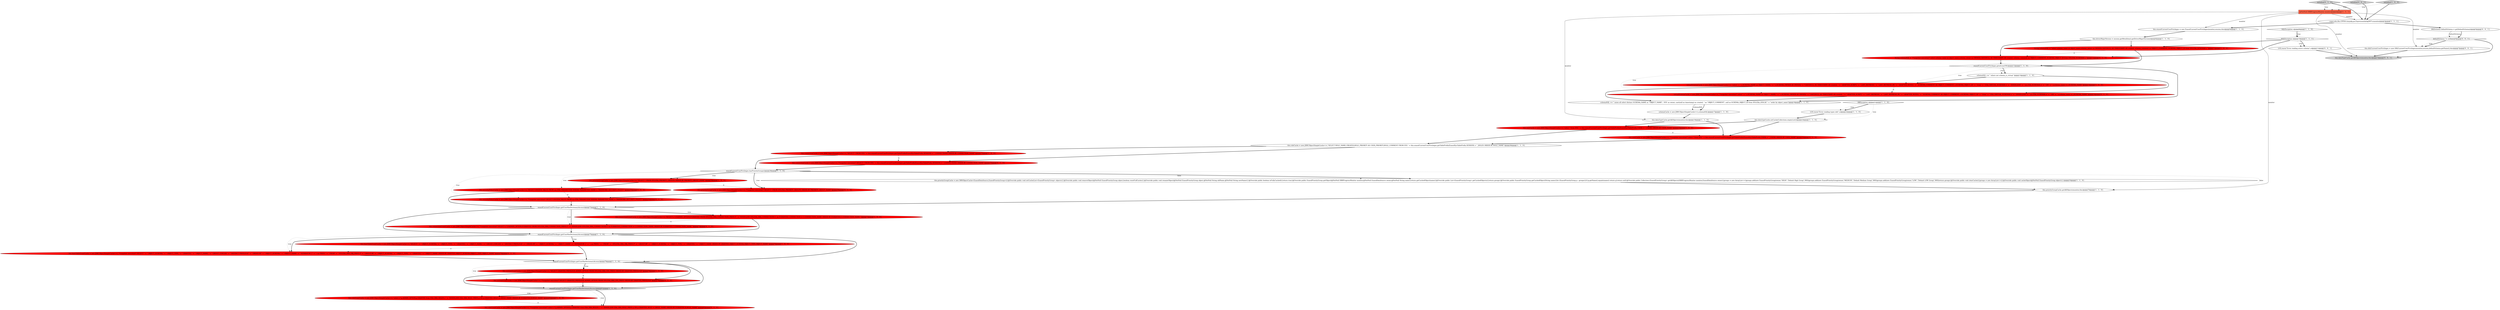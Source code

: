 digraph {
26 [style = filled, label = "LOG.warn(\"Error reading types info\",e)@@@22@@@['1', '1', '0']", fillcolor = white, shape = ellipse image = "AAA0AAABBB1BBB"];
44 [style = filled, label = "defaultSchema != null@@@6@@@['0', '0', '1']", fillcolor = white, shape = diamond image = "AAA0AAABBB3BBB"];
45 [style = filled, label = "this.db2CurrentUserPrivileges = new DB2CurrentUserPrivileges(monitor,session,defaultSchema.getName(),this)@@@7@@@['0', '0', '1']", fillcolor = white, shape = ellipse image = "AAA0AAABBB3BBB"];
40 [style = filled, label = "this.systemGrantCache = new JDBCObjectSimpleCache<>(,\"/*snapshot execution*/ SELECT GRANTEE,PRIVILEGE,ADMIN_OPTION FROM SYS.EXA_DBA_SYS_PRIVS ORDER BY GRANTEE,PRIVILEGE\")@@@79@@@['0', '1', '0']", fillcolor = red, shape = ellipse image = "AAA1AAABBB2BBB"];
0 [style = filled, label = "exasolCurrentUserPrivileges.getUserHasDictionaryAccess()@@@78@@@['1', '1', '0']", fillcolor = white, shape = diamond image = "AAA0AAABBB1BBB"];
33 [style = filled, label = "this.userCache = new JDBCObjectSimpleCache<>(,\"/*snapshot execution*/ select * from SYS.\" + this.exasolCurrentUserPrivileges.getTablePrefix(ExasolSysTablePrefix.USER) + \"_USERS ORDER BY USER_NAME\")@@@25@@@['0', '1', '0']", fillcolor = red, shape = ellipse image = "AAA1AAABBB2BBB"];
36 [style = filled, label = "virtualSchemaCache = new JDBCObjectSimpleCache<>(,\"/*snapshot execution*/ select\" + \" s.SCHEMA_NAME as OBJECT_NAME,\" + \" s.SCHEMA_OWNER AS OWNER,\" + \"CAST(NULL AS TIMESTAMP) AS created, \" + \" ADAPTER_SCRIPT,\" + \" LAST_REFRESH,\" + \" LAST_REFRESH_BY,\" + \" ADAPTER_NOTES,\" + \" SCHEMA_COMMENT AS OBJECT_COMMENT, s.SCHEMA_OBJECT_ID\" + \" from\" + \" EXA_VIRTUAL_SCHEMAS s\" + \" INNER JOIN\" + \" sys.EXA_SCHEMAS o\" + \" ON\" + \" o.schema_name = s.SCHEMA_NAME\")@@@14@@@['0', '1', '0']", fillcolor = red, shape = ellipse image = "AAA1AAABBB2BBB"];
25 [style = filled, label = "this.roleGrantCache = new JDBCObjectSimpleCache<>(,\"select r.*,p.ADMIN_OPTION,p.GRANTEE from EXA_DBA_ROLES r \" + \"INNER JOIN EXA_DBA_ROLE_PRIVS p ON p.GRANTED_ROLE = r.ROLE_NAME ORDER BY P.GRANTEE,R.ROLE_NAME\")@@@82@@@['1', '0', '0']", fillcolor = red, shape = ellipse image = "AAA1AAABBB1BBB"];
38 [style = filled, label = "initialize['0', '1', '0']", fillcolor = lightgray, shape = diamond image = "AAA0AAABBB2BBB"];
13 [style = filled, label = "DBException e@@@21@@@['1', '1', '0']", fillcolor = white, shape = diamond image = "AAA0AAABBB1BBB"];
29 [style = filled, label = "schemaSQL += \" where not schema_is_virtual \"@@@13@@@['1', '1', '0']", fillcolor = white, shape = ellipse image = "AAA0AAABBB1BBB"];
24 [style = filled, label = "exasolCurrentUserPrivileges.getUserHasDictionaryAccess()@@@81@@@['1', '1', '0']", fillcolor = lightgray, shape = diamond image = "AAA0AAABBB1BBB"];
22 [style = filled, label = "this.dataTypeCache.setCache(Collections.emptyList())@@@23@@@['1', '1', '0']", fillcolor = white, shape = ellipse image = "AAA0AAABBB1BBB"];
2 [style = filled, label = "exasolCurrentUserPrivileges.getUserHasDictionaryAccess()@@@72@@@['1', '1', '0']", fillcolor = white, shape = diamond image = "AAA0AAABBB1BBB"];
28 [style = filled, label = "this.priorityGroupCache = new DBSObjectCache<ExasolDataSource,ExasolPriorityGroup>(){@Override public void setCache(List<ExasolPriorityGroup> objects){}@Override public void removeObject(@NotNull ExasolPriorityGroup object,boolean resetFullCache){}@Override public void renameObject(@NotNull ExasolPriorityGroup object,@NotNull String oldName,@NotNull String newName){}@Override public boolean isFullyCached(){return true}@Override public ExasolPriorityGroup getObject(@NotNull DBRProgressMonitor monitor,@NotNull ExasolDataSource owner,@NotNull String name){return getCachedObject(name)}@Override public List<ExasolPriorityGroup> getCachedObjects(){return groups}@Override public ExasolPriorityGroup getCachedObject(String name){for (ExasolPriorityGroup p : groups){if (p.getName().equals(name)) return p}return null}@Override public Collection<ExasolPriorityGroup> getAllObjects(DBRProgressMonitor monitor,ExasolDataSource owner){groups = new ArrayList<>()groups.add(new ExasolPriorityGroup(owner,\"HIGH\",\"Default High Group\",900))groups.add(new ExasolPriorityGroup(owner,\"MEDIUM\",\"Default Medium Group\",900))groups.add(new ExasolPriorityGroup(owner,\"LOW\",\"Default LOW Group\",900))return groups}@Override public void clearCache(){groups = new ArrayList<>()}@Override public void cacheObject(@NotNull ExasolPriorityGroup object){}}@@@33@@@['1', '1', '0']", fillcolor = white, shape = ellipse image = "AAA0AAABBB1BBB"];
12 [style = filled, label = "@NotNull DBRProgressMonitor monitor@@@2@@@['1', '1', '1']", fillcolor = tomato, shape = box image = "AAA0AAABBB1BBB"];
23 [style = filled, label = "this.dataTypeCache.getAllObjects(monitor,this)@@@19@@@['1', '1', '0']", fillcolor = white, shape = ellipse image = "AAA0AAABBB1BBB"];
31 [style = filled, label = "this.connectionGrantCache = new JDBCObjectSimpleCache<>(,\"SELECT c.*,P.ADMIN_OPTION,P.GRANTEE FROM SYS.EXA_DBA_CONNECTION_PRIVS P \" + \"INNER JOIN SYS.EXA_DBA_CONNECTIONS C on P.GRANTED_CONNECTION = C.CONNECTION_NAME ORDER BY P.GRANTEE,C.CONNECTION_NAME \")@@@73@@@['1', '0', '0']", fillcolor = red, shape = ellipse image = "AAA1AAABBB1BBB"];
34 [style = filled, label = "this.connectionGrantCache = new JDBCObjectSimpleCache<>(,\"/*snapshot execution*/ SELECT c.*,P.ADMIN_OPTION,P.GRANTEE FROM SYS.EXA_DBA_CONNECTION_PRIVS P \" + \"INNER JOIN SYS.EXA_DBA_CONNECTIONS C on P.GRANTED_CONNECTION = C.CONNECTION_NAME ORDER BY P.GRANTEE,C.CONNECTION_NAME \")@@@73@@@['0', '1', '0']", fillcolor = red, shape = ellipse image = "AAA1AAABBB2BBB"];
39 [style = filled, label = "this.connectionCache = new JDBCObjectSimpleCache<>(,\"/*snapshot execution*/ SELECT * FROM SYS.\" + this.exasolCurrentUserPrivileges.getTablePrefix(ExasolSysTablePrefix.SESSION) + \"_CONNECTIONS ORDER BY CONNECTION_NAME\")@@@27@@@['0', '1', '0']", fillcolor = red, shape = ellipse image = "AAA1AAABBB2BBB"];
41 [style = filled, label = "this.securityPolicyCache = new JDBCObjectSimpleCache<>(,\"/*snapshot execution*/ SELECT SYSTEM_VALUE FROM sys.EXA_PARAMETERS WHERE PARAMETER_NAME = 'PASSWORD_SECURITY_POLICY'\")@@@30@@@['0', '1', '0']", fillcolor = red, shape = ellipse image = "AAA1AAABBB2BBB"];
27 [style = filled, label = "exasolCurrentUserPrivileges.getatLeastV6()@@@12@@@['1', '1', '0']", fillcolor = white, shape = diamond image = "AAA0AAABBB1BBB"];
32 [style = filled, label = "this.priorityGroupCache = new JDBCObjectSimpleCache<>(,\"SELECT * FROM SYS.EXA_PRIORITY_GROUPS ORDER BY PRIORITY_GROUP_NAME\")@@@29@@@['1', '0', '0']", fillcolor = red, shape = ellipse image = "AAA1AAABBB1BBB"];
21 [style = filled, label = "this.userCache = new JDBCObjectSimpleCache<>(,\"select * from SYS.\" + this.exasolCurrentUserPrivileges.getTablePrefix(ExasolSysTablePrefix.USER) + \"_USERS ORDER BY USER_NAME\")@@@25@@@['1', '0', '0']", fillcolor = red, shape = ellipse image = "AAA1AAABBB1BBB"];
43 [style = filled, label = "this.priorityGroupCache = new JDBCObjectSimpleCache<>(,\"/*snapshot execution*/ SELECT * FROM SYS.EXA_PRIORITY_GROUPS ORDER BY PRIORITY_GROUP_NAME\")@@@29@@@['0', '1', '0']", fillcolor = red, shape = ellipse image = "AAA1AAABBB2BBB"];
11 [style = filled, label = "SQLException e@@@10@@@['1', '1', '1']", fillcolor = white, shape = diamond image = "AAA0AAABBB1BBB"];
48 [style = filled, label = "DB2Schema defaultSchema = getDefaultSchema()@@@5@@@['0', '0', '1']", fillcolor = white, shape = ellipse image = "AAA0AAABBB3BBB"];
8 [style = filled, label = "this.systemGrantCache = new JDBCObjectSimpleCache<>(,\"SELECT GRANTEE,PRIVILEGE,ADMIN_OPTION FROM SYS.EXA_DBA_SYS_PRIVS ORDER BY GRANTEE,PRIVILEGE\")@@@79@@@['1', '0', '0']", fillcolor = red, shape = ellipse image = "AAA1AAABBB1BBB"];
3 [style = filled, label = "exasolCurrentUserPrivileges.hasPriorityGroups()@@@28@@@['1', '1', '0']", fillcolor = white, shape = diamond image = "AAA0AAABBB1BBB"];
30 [style = filled, label = "this.securityPolicyCache = new JDBCObjectSimpleCache<>(,\"SELECT SYSTEM_VALUE FROM sys.EXA_PARAMETERS WHERE PARAMETER_NAME = 'PASSWORD_SECURITY_POLICY'\")@@@30@@@['1', '0', '0']", fillcolor = red, shape = ellipse image = "AAA1AAABBB1BBB"];
15 [style = filled, label = "this.baseTableGrantCache = new JDBCObjectSimpleCache<>(,\"SELECT \" + \" OBJECT_SCHEMA,\" + \" OBJECT_TYPE,\" + \" GRANTEE,\" + \" OBJECT_NAME,\" + \" GROUP_CONCAT(\" + \" DISTINCT PRIVILEGE\" + \" ORDER BY\" + \" OBJECT_SCHEMA,\" + \" OBJECT_NAME\" + \" SEPARATOR '|'\" + \" ) as PRIVS \" + \" FROM\" + \" SYS.EXA_DBA_OBJ_PRIVS P\" + \" GROUP BY\" + \" OBJECT_SCHEMA,\" + \" OBJECT_TYPE,\" + \" GRANTEE,\" + \" OBJECT_NAME ORDER BY GRANTEE,OBJECT_SCHEMA,OBJECT_TYPE,OBJECT_NAME\")@@@76@@@['1', '0', '0']", fillcolor = red, shape = ellipse image = "AAA1AAABBB1BBB"];
37 [style = filled, label = "this.baseTableGrantCache = new JDBCObjectSimpleCache<>(,\"/*snapshot execution*/ SELECT \" + \" OBJECT_SCHEMA,\" + \" OBJECT_TYPE,\" + \" GRANTEE,\" + \" OBJECT_NAME,\" + \" GROUP_CONCAT(\" + \" DISTINCT PRIVILEGE\" + \" ORDER BY\" + \" OBJECT_SCHEMA,\" + \" OBJECT_NAME\" + \" SEPARATOR '|'\" + \" ) as PRIVS \" + \" FROM\" + \" SYS.EXA_DBA_OBJ_PRIVS P\" + \" GROUP BY\" + \" OBJECT_SCHEMA,\" + \" OBJECT_TYPE,\" + \" GRANTEE,\" + \" OBJECT_NAME ORDER BY GRANTEE,OBJECT_SCHEMA,OBJECT_TYPE,OBJECT_NAME\")@@@76@@@['0', '1', '0']", fillcolor = red, shape = ellipse image = "AAA1AAABBB2BBB"];
46 [style = filled, label = "this.dataTypeCache.getAllObjects(monitor,this)@@@14@@@['0', '0', '1']", fillcolor = lightgray, shape = ellipse image = "AAA0AAABBB3BBB"];
1 [style = filled, label = "initialize['1', '0', '0']", fillcolor = lightgray, shape = diamond image = "AAA0AAABBB1BBB"];
47 [style = filled, label = "initialize['0', '0', '1']", fillcolor = lightgray, shape = diamond image = "AAA0AAABBB3BBB"];
19 [style = filled, label = "this.exasolCurrentUserPrivileges = new ExasolCurrentUserPrivileges(monitor,session,this)@@@5@@@['1', '1', '0']", fillcolor = white, shape = ellipse image = "AAA0AAABBB1BBB"];
20 [style = filled, label = "schemaCache = new JDBCObjectSimpleCache<>(,schemaSQL)@@@17@@@['1', '1', '0']", fillcolor = white, shape = ellipse image = "AAA0AAABBB1BBB"];
5 [style = filled, label = "SQLException e@@@8@@@['1', '1', '0']", fillcolor = white, shape = diamond image = "AAA0AAABBB1BBB"];
6 [style = filled, label = "String schemaSQL = \"select schema_name as object_name,schema_owner as OWNER,CAST(NULL AS TIMESTAMP) AS created, schema_comment as OBJECT_COMMENT, SCHEMA_OBJECT_ID from SYS.EXA_SCHEMAS s \"@@@11@@@['1', '0', '0']", fillcolor = red, shape = ellipse image = "AAA1AAABBB1BBB"];
42 [style = filled, label = "this.roleGrantCache = new JDBCObjectSimpleCache<>(,\"/*snapshot execution*/ select r.*,p.ADMIN_OPTION,p.GRANTEE from EXA_DBA_ROLES r \" + \"INNER JOIN EXA_DBA_ROLE_PRIVS p ON p.GRANTED_ROLE = r.ROLE_NAME ORDER BY P.GRANTEE,R.ROLE_NAME\")@@@82@@@['0', '1', '0']", fillcolor = red, shape = ellipse image = "AAA1AAABBB2BBB"];
7 [style = filled, label = "schemaSQL += \" union all select distinct SCHEMA_NAME as \"OBJECT_NAME\", 'SYS' as owner, cast(null as timestamp) as created, '' as \"OBJECT_COMMENT\", null as SCHEMA_OBJECT_ID from SYS.EXA_SYSCAT \" + \"order by object_name\"@@@16@@@['1', '1', '0']", fillcolor = white, shape = ellipse image = "AAA0AAABBB1BBB"];
18 [style = filled, label = "this.priorityGroupCache.getAllObjects(monitor,this)@@@70@@@['1', '1', '0']", fillcolor = white, shape = ellipse image = "AAA0AAABBB1BBB"];
49 [style = filled, label = "LOG.warn(\"Error reading active schema\",e)@@@11@@@['0', '0', '1']", fillcolor = white, shape = ellipse image = "AAA0AAABBB3BBB"];
9 [style = filled, label = "super.edu.fdu.CPPDG.tinypdg.pe.ExpressionInfo@907ccmonitor@@@3@@@['1', '1', '1']", fillcolor = white, shape = ellipse image = "AAA0AAABBB1BBB"];
17 [style = filled, label = "this.connectionCache = new JDBCObjectSimpleCache<>(,\"SELECT * FROM SYS.\" + this.exasolCurrentUserPrivileges.getTablePrefix(ExasolSysTablePrefix.SESSION) + \"_CONNECTIONS ORDER BY CONNECTION_NAME\")@@@27@@@['1', '0', '0']", fillcolor = red, shape = ellipse image = "AAA1AAABBB1BBB"];
14 [style = filled, label = "exasolCurrentUserPrivileges.getUserHasDictionaryAccess()@@@75@@@['1', '1', '0']", fillcolor = white, shape = diamond image = "AAA0AAABBB1BBB"];
16 [style = filled, label = "this.roleCache = new JDBCObjectSimpleCache<>(,\"SELECT ROLE_NAME,CREATED,ROLE_PRIORITY AS USER_PRIORITY,ROLE_COMMENT FROM SYS.\" + this.exasolCurrentUserPrivileges.getTablePrefix(ExasolSysTablePrefix.SESSION) + \"_ROLES ORDER BY ROLE_NAME\")@@@26@@@['1', '1', '0']", fillcolor = white, shape = ellipse image = "AAA0AAABBB1BBB"];
10 [style = filled, label = "virtualSchemaCache = new JDBCObjectSimpleCache<>(,\"select\" + \" s.SCHEMA_NAME as OBJECT_NAME,\" + \" s.SCHEMA_OWNER AS OWNER,\" + \"CAST(NULL AS TIMESTAMP) AS created, \" + \" ADAPTER_SCRIPT,\" + \" LAST_REFRESH,\" + \" LAST_REFRESH_BY,\" + \" ADAPTER_NOTES,\" + \" SCHEMA_COMMENT AS OBJECT_COMMENT, s.SCHEMA_OBJECT_ID\" + \" from\" + \" EXA_VIRTUAL_SCHEMAS s\" + \" INNER JOIN\" + \" sys.EXA_SCHEMAS o\" + \" ON\" + \" o.schema_name = s.SCHEMA_NAME\")@@@14@@@['1', '0', '0']", fillcolor = red, shape = ellipse image = "AAA1AAABBB1BBB"];
35 [style = filled, label = "String schemaSQL = \"/*snapshot execution*/ select schema_name as object_name,schema_owner as OWNER,CAST(NULL AS TIMESTAMP) AS created, schema_comment as OBJECT_COMMENT, SCHEMA_OBJECT_ID from SYS.EXA_SCHEMAS s \"@@@11@@@['0', '1', '0']", fillcolor = red, shape = ellipse image = "AAA1AAABBB2BBB"];
4 [style = filled, label = "this.driverMajorVersion = session.getMetaData().getDriverMajorVersion()@@@6@@@['1', '1', '0']", fillcolor = white, shape = ellipse image = "AAA0AAABBB1BBB"];
47->9 [style = bold, label=""];
37->0 [style = bold, label=""];
24->25 [style = dotted, label="true"];
10->36 [style = dashed, label="0"];
26->22 [style = bold, label=""];
6->35 [style = dashed, label="0"];
44->46 [style = bold, label=""];
5->11 [style = dotted, label="true"];
12->23 [style = solid, label="monitor"];
23->33 [style = bold, label=""];
3->18 [style = dotted, label="false"];
3->41 [style = dotted, label="true"];
24->42 [style = dotted, label="true"];
15->0 [style = bold, label=""];
0->24 [style = bold, label=""];
27->7 [style = bold, label=""];
2->14 [style = bold, label=""];
1->12 [style = dotted, label="true"];
0->8 [style = bold, label=""];
32->43 [style = dashed, label="0"];
21->16 [style = bold, label=""];
40->24 [style = bold, label=""];
0->40 [style = bold, label=""];
27->36 [style = dotted, label="true"];
14->37 [style = bold, label=""];
2->31 [style = bold, label=""];
31->14 [style = bold, label=""];
29->36 [style = bold, label=""];
38->12 [style = dotted, label="true"];
22->33 [style = bold, label=""];
33->16 [style = bold, label=""];
28->18 [style = bold, label=""];
30->41 [style = dashed, label="0"];
48->44 [style = solid, label="defaultSchema"];
47->12 [style = dotted, label="true"];
2->34 [style = bold, label=""];
25->42 [style = dashed, label="0"];
3->30 [style = dotted, label="true"];
9->48 [style = bold, label=""];
48->44 [style = bold, label=""];
16->17 [style = bold, label=""];
41->2 [style = bold, label=""];
10->7 [style = bold, label=""];
0->8 [style = dotted, label="true"];
3->28 [style = dotted, label="false"];
20->23 [style = bold, label=""];
13->22 [style = dotted, label="true"];
14->37 [style = dotted, label="true"];
27->29 [style = dotted, label="true"];
49->46 [style = bold, label=""];
12->46 [style = solid, label="monitor"];
16->39 [style = bold, label=""];
14->15 [style = bold, label=""];
5->11 [style = bold, label=""];
34->14 [style = bold, label=""];
45->46 [style = bold, label=""];
27->29 [style = bold, label=""];
31->34 [style = dashed, label="0"];
44->45 [style = bold, label=""];
44->45 [style = dotted, label="true"];
8->24 [style = bold, label=""];
17->39 [style = dashed, label="0"];
8->40 [style = dashed, label="0"];
12->19 [style = solid, label="monitor"];
13->26 [style = dotted, label="true"];
38->9 [style = bold, label=""];
7->20 [style = bold, label=""];
3->43 [style = dotted, label="true"];
32->30 [style = bold, label=""];
1->9 [style = bold, label=""];
11->49 [style = dotted, label="true"];
6->27 [style = bold, label=""];
3->28 [style = bold, label=""];
13->26 [style = bold, label=""];
24->25 [style = bold, label=""];
17->3 [style = bold, label=""];
9->19 [style = bold, label=""];
29->10 [style = bold, label=""];
43->41 [style = bold, label=""];
11->49 [style = bold, label=""];
24->42 [style = bold, label=""];
0->40 [style = dotted, label="true"];
4->35 [style = bold, label=""];
35->27 [style = bold, label=""];
3->32 [style = dotted, label="true"];
2->34 [style = dotted, label="true"];
4->6 [style = bold, label=""];
15->37 [style = dashed, label="0"];
11->6 [style = bold, label=""];
12->45 [style = solid, label="monitor"];
27->10 [style = dotted, label="true"];
22->21 [style = bold, label=""];
39->3 [style = bold, label=""];
7->20 [style = solid, label="schemaSQL"];
18->2 [style = bold, label=""];
2->31 [style = dotted, label="true"];
11->35 [style = bold, label=""];
12->18 [style = solid, label="monitor"];
14->15 [style = dotted, label="true"];
14->0 [style = bold, label=""];
23->21 [style = bold, label=""];
12->9 [style = solid, label="monitor"];
36->7 [style = bold, label=""];
21->33 [style = dashed, label="0"];
3->43 [style = bold, label=""];
19->4 [style = bold, label=""];
30->2 [style = bold, label=""];
3->32 [style = bold, label=""];
}
